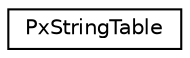digraph "Graphical Class Hierarchy"
{
  edge [fontname="Helvetica",fontsize="10",labelfontname="Helvetica",labelfontsize="10"];
  node [fontname="Helvetica",fontsize="10",shape=record];
  rankdir="LR";
  Node0 [label="PxStringTable",height=0.2,width=0.4,color="black", fillcolor="white", style="filled",URL="$classPxStringTable.html",tooltip="a table to manage strings. Strings allocated through this object are expected to be owned by this obj..."];
}
